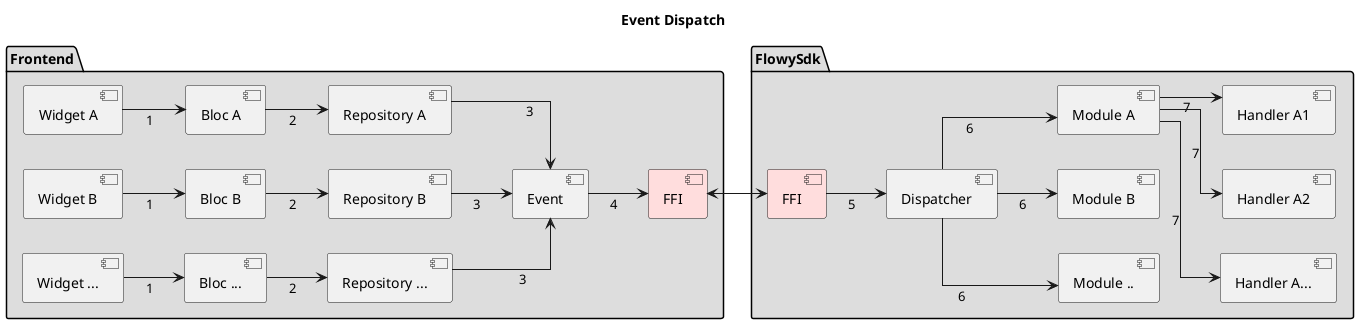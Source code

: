 @startuml EventDispatch
title Event Dispatch
left to right direction
skinparam linetype ortho

package "Frontend" #DDDDDD {
    component Widget_A as "Widget A"
    component Widget_B as "Widget B"
    component Widget_C as "Widget ..."
    component Bloc_A as "Bloc A"
    component Bloc_B as "Bloc B"
    component Bloc_C as "Bloc ..."
    component Repository_A as "Repository A"
    component Repository_B as "Repository B"
    component Repository_C as "Repository ..."
    component Event
    component FFI_Frontend as "FFI" #FFDDDD
}

package "FlowySdk" #DDDDDD {
    component FFI_Backend as "FFI" #FFDDDD
    component Dispatcher
    component Module_C as "Module .."
    component Module_B as "Module B"
    component Module_A as "Module A"
    component Handler_A3 as "Handler A..."
    component Handler_A2 as "Handler A2"
    component Handler_A1 as "Handler A1"
}

Widget_C --> Bloc_C : 1
Widget_B --> Bloc_B : 1
Widget_A --> Bloc_A : 1
Bloc_C  --> Repository_C : 2
Bloc_B  --> Repository_B : 2
Bloc_A  --> Repository_A : 2
Repository_C --> Event : 3
Repository_B --> Event : 3
Repository_A --> Event : 3

Event --> FFI_Frontend : 4
FFI_Frontend <--> FFI_Backend
FFI_Backend --> Dispatcher : 5

Dispatcher --> Module_A : 6
Dispatcher --> Module_B : 6
Dispatcher --> Module_C : 6
Module_A --> Handler_A1 : 7
Module_A --> Handler_A2 : 7
Module_A --> Handler_A3 : 7
@enduml
